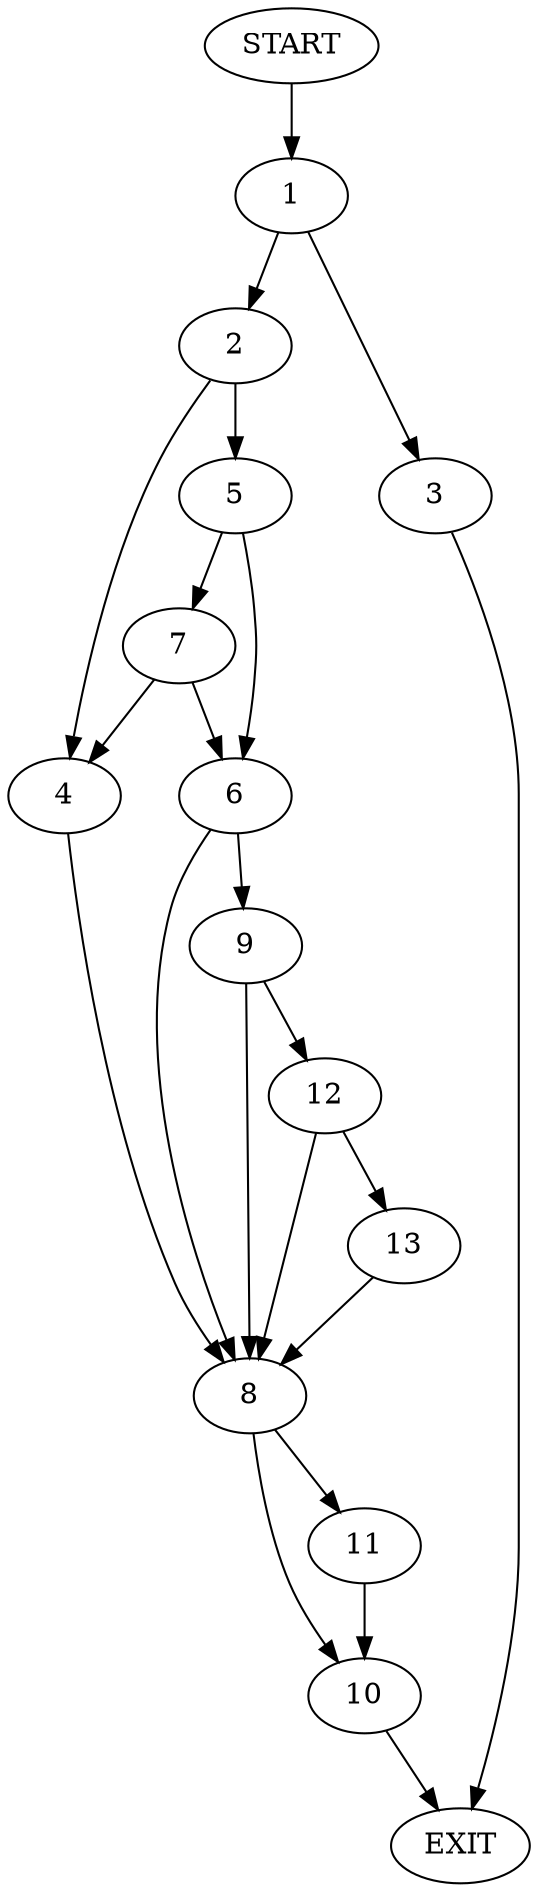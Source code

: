 digraph {
0 [label="START"]
14 [label="EXIT"]
0 -> 1
1 -> 2
1 -> 3
3 -> 14
2 -> 4
2 -> 5
5 -> 6
5 -> 7
4 -> 8
6 -> 8
6 -> 9
7 -> 4
7 -> 6
8 -> 10
8 -> 11
9 -> 8
9 -> 12
12 -> 8
12 -> 13
13 -> 8
10 -> 14
11 -> 10
}
